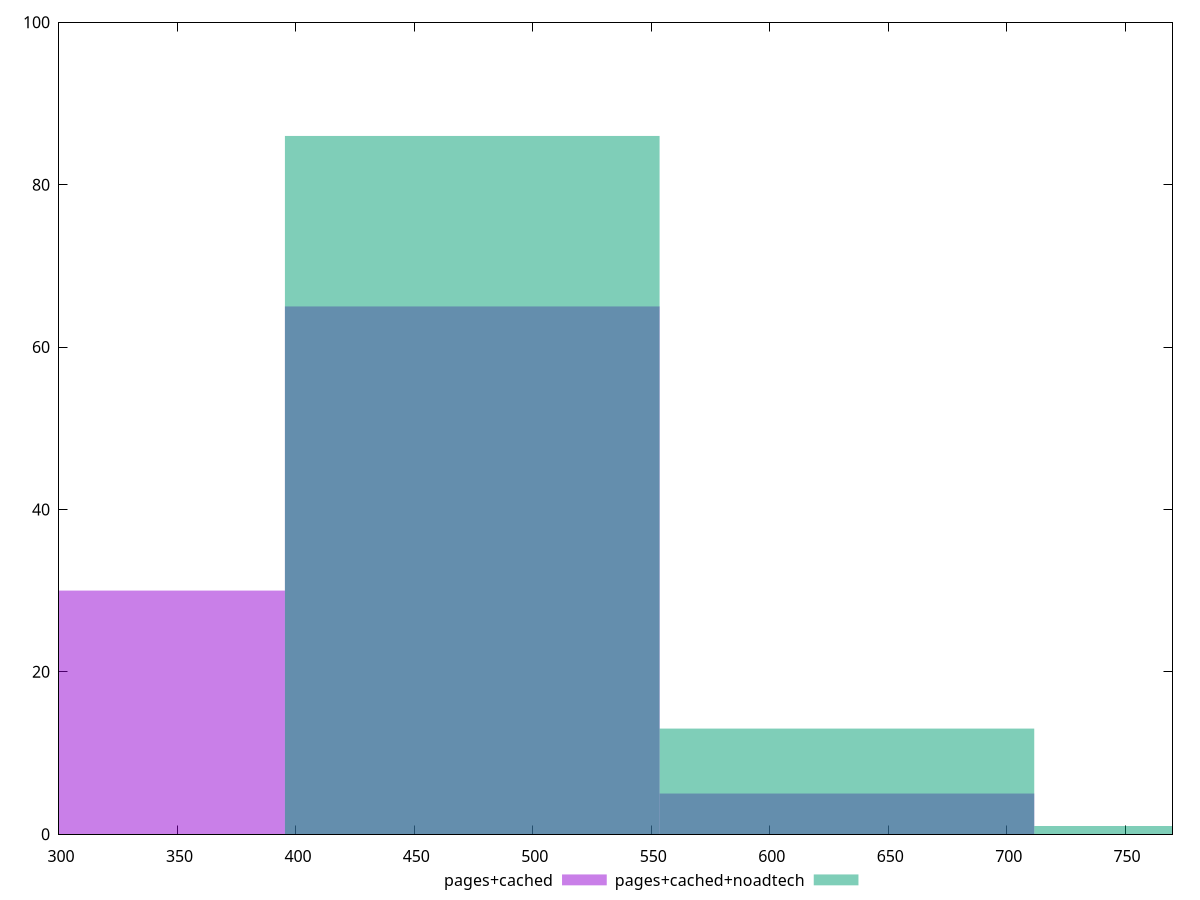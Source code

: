 reset

$pagesCached <<EOF
632.573544944728 5
474.43015870854606 65
316.286772472364 30
EOF

$pagesCachedNoadtech <<EOF
474.43015870854606 86
632.573544944728 13
790.71693118091 1
EOF

set key outside below
set boxwidth 158.143386236182
set xrange [300:770]
set yrange [0:100]
set trange [0:100]
set style fill transparent solid 0.5 noborder
set terminal svg size 640, 500 enhanced background rgb 'white'
set output "report_00017_2021-02-10T15-08-03.406Z/uses-webp-images/comparison/histogram/1_vs_2.svg"

plot $pagesCached title "pages+cached" with boxes, \
     $pagesCachedNoadtech title "pages+cached+noadtech" with boxes

reset
